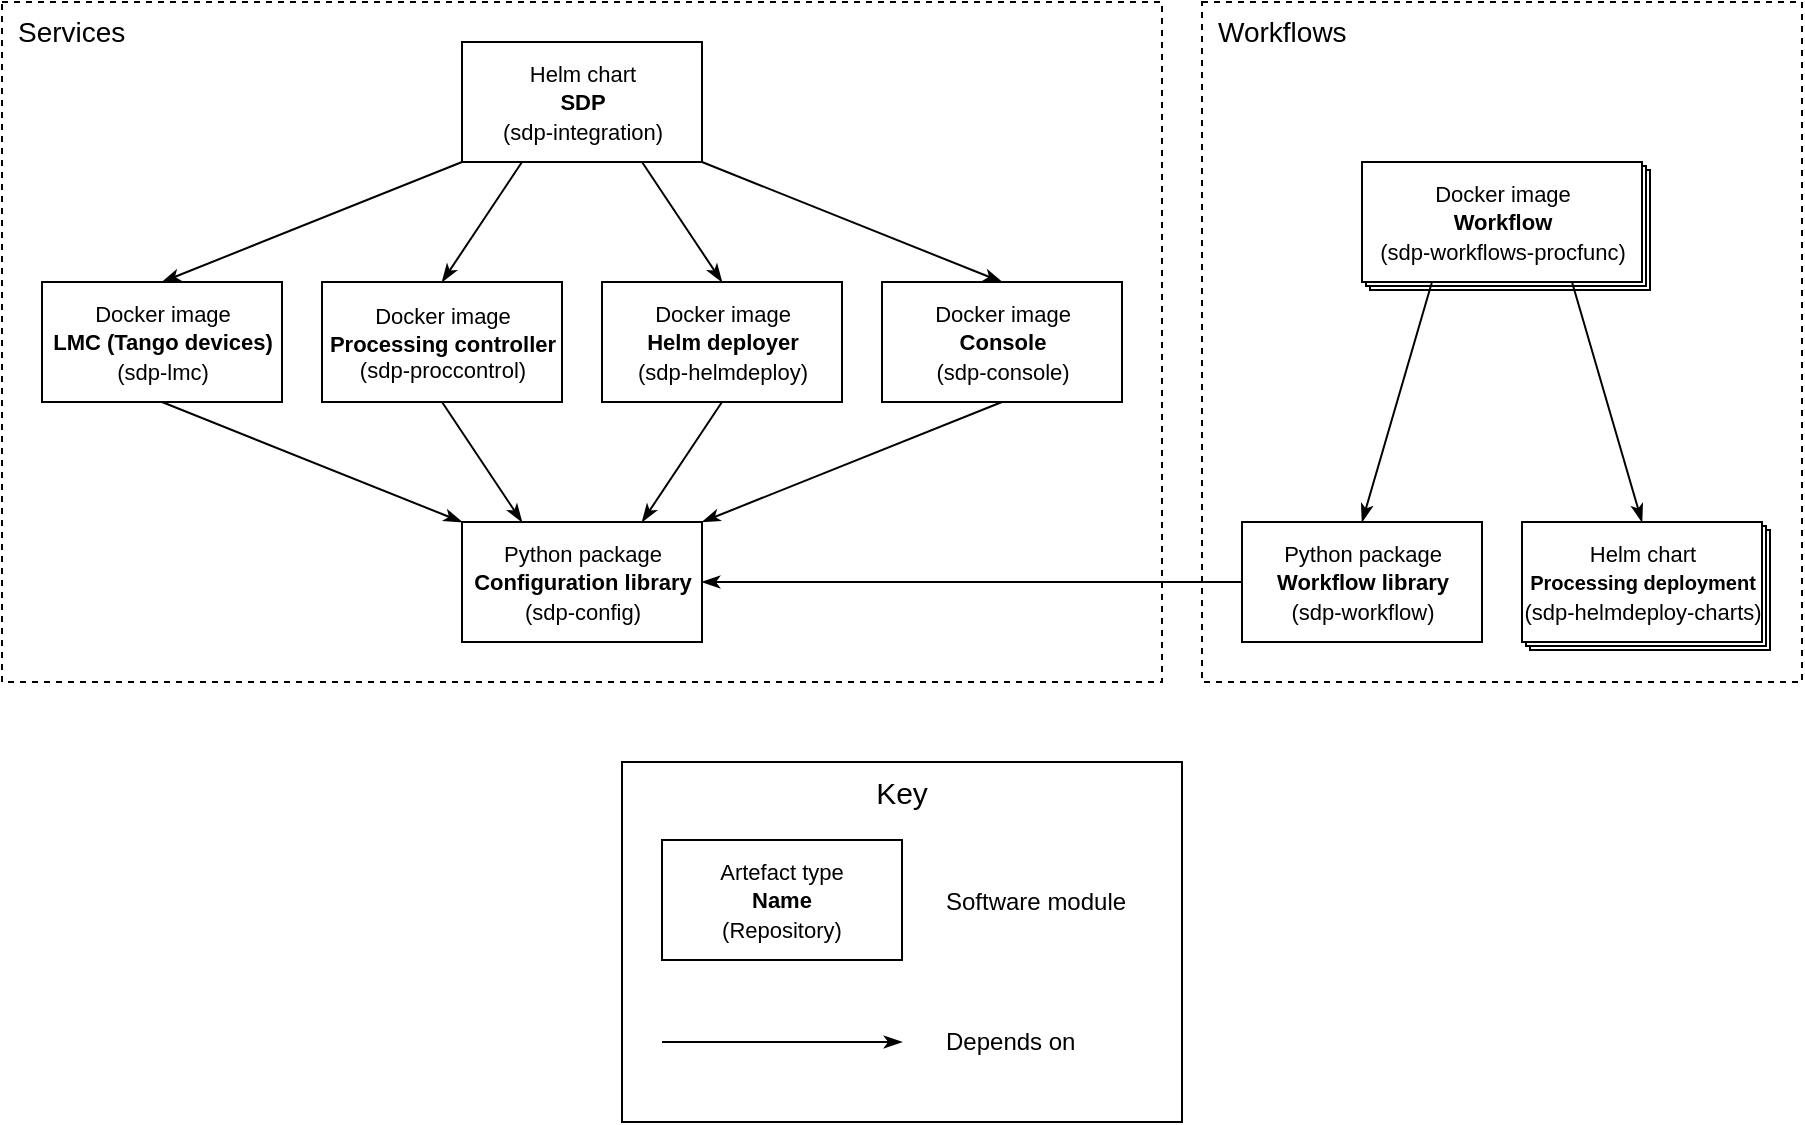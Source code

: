 <mxfile version="13.7.9" type="device"><diagram id="0soVSDGZOHy5bzJn1OKG" name="Page-1"><mxGraphModel dx="1106" dy="816" grid="1" gridSize="5" guides="1" tooltips="1" connect="1" arrows="1" fold="1" page="1" pageScale="1" pageWidth="827" pageHeight="1169" background="#ffffff" math="0" shadow="0"><root><mxCell id="0"/><mxCell id="1" parent="0"/><mxCell id="0rDq_jxXzMd3bECf0rty-3" value="&lt;font style=&quot;font-size: 14px&quot;&gt;Workflows&lt;/font&gt;" style="rounded=0;whiteSpace=wrap;html=1;fillColor=none;dashed=1;verticalAlign=top;align=left;spacingLeft=6;" parent="1" vertex="1"><mxGeometry x="640" y="40" width="300" height="340" as="geometry"/></mxCell><mxCell id="0rDq_jxXzMd3bECf0rty-9" value="" style="rounded=0;whiteSpace=wrap;html=1;align=left;" parent="1" vertex="1"><mxGeometry x="804" y="304" width="120" height="60" as="geometry"/></mxCell><mxCell id="0rDq_jxXzMd3bECf0rty-8" value="" style="rounded=0;whiteSpace=wrap;html=1;align=left;" parent="1" vertex="1"><mxGeometry x="802" y="302" width="120" height="60" as="geometry"/></mxCell><mxCell id="0rDq_jxXzMd3bECf0rty-7" value="" style="rounded=0;whiteSpace=wrap;html=1;align=left;" parent="1" vertex="1"><mxGeometry x="724" y="124" width="140" height="60" as="geometry"/></mxCell><mxCell id="0rDq_jxXzMd3bECf0rty-6" value="" style="rounded=0;whiteSpace=wrap;html=1;align=left;" parent="1" vertex="1"><mxGeometry x="722" y="122" width="140" height="60" as="geometry"/></mxCell><mxCell id="0rDq_jxXzMd3bECf0rty-2" value="&lt;font style=&quot;font-size: 14px&quot;&gt;Services&lt;/font&gt;" style="rounded=0;whiteSpace=wrap;html=1;fillColor=none;dashed=1;align=left;verticalAlign=top;spacingTop=0;spacingLeft=6;" parent="1" vertex="1"><mxGeometry x="40" y="40" width="580" height="340" as="geometry"/></mxCell><mxCell id="cnRFu6FCCyzFJsrp1q9s-10" style="edgeStyle=none;rounded=0;orthogonalLoop=1;jettySize=auto;html=1;exitX=0.5;exitY=1;exitDx=0;exitDy=0;entryX=1;entryY=0;entryDx=0;entryDy=0;endArrow=classicThin;endFill=1;" parent="1" source="cnRFu6FCCyzFJsrp1q9s-20" target="cnRFu6FCCyzFJsrp1q9s-18" edge="1"><mxGeometry relative="1" as="geometry"><mxPoint x="680" y="260" as="sourcePoint"/><mxPoint x="500" y="354" as="targetPoint"/></mxGeometry></mxCell><mxCell id="cnRFu6FCCyzFJsrp1q9s-9" style="edgeStyle=none;rounded=0;orthogonalLoop=1;jettySize=auto;html=1;exitX=0.5;exitY=1;exitDx=0;exitDy=0;entryX=0.75;entryY=0;entryDx=0;entryDy=0;endArrow=classicThin;endFill=1;" parent="1" source="cnRFu6FCCyzFJsrp1q9s-19" target="cnRFu6FCCyzFJsrp1q9s-18" edge="1"><mxGeometry relative="1" as="geometry"><mxPoint x="520" y="260" as="sourcePoint"/><mxPoint x="460" y="354" as="targetPoint"/></mxGeometry></mxCell><mxCell id="cnRFu6FCCyzFJsrp1q9s-7" style="rounded=0;orthogonalLoop=1;jettySize=auto;html=1;exitX=0.5;exitY=1;exitDx=0;exitDy=0;entryX=0.25;entryY=0;entryDx=0;entryDy=0;endArrow=classicThin;endFill=1;" parent="1" source="cnRFu6FCCyzFJsrp1q9s-17" target="cnRFu6FCCyzFJsrp1q9s-18" edge="1"><mxGeometry relative="1" as="geometry"><mxPoint x="360" y="260" as="sourcePoint"/><mxPoint x="420" y="354" as="targetPoint"/></mxGeometry></mxCell><mxCell id="cnRFu6FCCyzFJsrp1q9s-8" style="edgeStyle=none;rounded=0;orthogonalLoop=1;jettySize=auto;html=1;exitX=0.5;exitY=1;exitDx=0;exitDy=0;entryX=0;entryY=0;entryDx=0;entryDy=0;endArrow=classicThin;endFill=1;" parent="1" source="cnRFu6FCCyzFJsrp1q9s-16" target="cnRFu6FCCyzFJsrp1q9s-18" edge="1"><mxGeometry relative="1" as="geometry"><mxPoint x="200" y="260" as="sourcePoint"/><mxPoint x="380" y="354" as="targetPoint"/></mxGeometry></mxCell><mxCell id="cnRFu6FCCyzFJsrp1q9s-11" style="edgeStyle=none;rounded=0;orthogonalLoop=1;jettySize=auto;html=1;exitX=0;exitY=1;exitDx=0;exitDy=0;entryX=0.5;entryY=0;entryDx=0;entryDy=0;endArrow=classicThin;endFill=1;" parent="1" source="cnRFu6FCCyzFJsrp1q9s-15" target="cnRFu6FCCyzFJsrp1q9s-16" edge="1"><mxGeometry relative="1" as="geometry"><mxPoint x="380" y="100" as="sourcePoint"/><mxPoint x="260" y="194" as="targetPoint"/></mxGeometry></mxCell><mxCell id="cnRFu6FCCyzFJsrp1q9s-12" style="edgeStyle=none;rounded=0;orthogonalLoop=1;jettySize=auto;html=1;exitX=0.25;exitY=1;exitDx=0;exitDy=0;entryX=0.5;entryY=0;entryDx=0;entryDy=0;endArrow=classicThin;endFill=1;" parent="1" source="cnRFu6FCCyzFJsrp1q9s-15" target="cnRFu6FCCyzFJsrp1q9s-17" edge="1"><mxGeometry relative="1" as="geometry"><mxPoint x="410" y="100" as="sourcePoint"/><mxPoint x="340" y="140" as="targetPoint"/></mxGeometry></mxCell><mxCell id="cnRFu6FCCyzFJsrp1q9s-13" style="edgeStyle=none;rounded=0;orthogonalLoop=1;jettySize=auto;html=1;exitX=0.75;exitY=1;exitDx=0;exitDy=0;entryX=0.5;entryY=0;entryDx=0;entryDy=0;endArrow=classicThin;endFill=1;" parent="1" source="cnRFu6FCCyzFJsrp1q9s-15" target="cnRFu6FCCyzFJsrp1q9s-19" edge="1"><mxGeometry relative="1" as="geometry"><mxPoint x="620" y="80" as="sourcePoint"/><mxPoint x="650" y="174" as="targetPoint"/></mxGeometry></mxCell><mxCell id="cnRFu6FCCyzFJsrp1q9s-14" style="edgeStyle=none;rounded=0;orthogonalLoop=1;jettySize=auto;html=1;exitX=1;exitY=1;exitDx=0;exitDy=0;entryX=0.5;entryY=0;entryDx=0;entryDy=0;endArrow=classicThin;endFill=1;" parent="1" source="cnRFu6FCCyzFJsrp1q9s-15" target="cnRFu6FCCyzFJsrp1q9s-20" edge="1"><mxGeometry relative="1" as="geometry"><mxPoint x="650" y="40" as="sourcePoint"/><mxPoint x="770" y="134" as="targetPoint"/></mxGeometry></mxCell><mxCell id="cnRFu6FCCyzFJsrp1q9s-15" value="&lt;font style=&quot;font-size: 11px&quot;&gt;Helm chart&lt;br&gt;&lt;b&gt;SDP&lt;/b&gt;&lt;br&gt;(sdp-integration)&lt;/font&gt;" style="html=1;" parent="1" vertex="1"><mxGeometry x="270" y="60" width="120" height="60" as="geometry"/></mxCell><mxCell id="cnRFu6FCCyzFJsrp1q9s-16" value="&lt;font style=&quot;font-size: 11px&quot;&gt;Docker image&lt;br&gt;&lt;/font&gt;&lt;b style=&quot;font-size: 11px&quot;&gt;LMC (Tango devices)&lt;br&gt;&lt;/b&gt;&lt;font style=&quot;font-size: 11px&quot;&gt;(sdp-lmc)&lt;/font&gt;" style="html=1;" parent="1" vertex="1"><mxGeometry x="60" y="180" width="120" height="60" as="geometry"/></mxCell><mxCell id="cnRFu6FCCyzFJsrp1q9s-17" value="&lt;font style=&quot;font-size: 11px&quot;&gt;Docker image&lt;br&gt;&lt;/font&gt;&lt;div style=&quot;font-size: 11px&quot;&gt;&lt;font style=&quot;font-size: 11px&quot;&gt;&lt;b&gt;Processing controller&lt;/b&gt;&lt;/font&gt;&lt;/div&gt;&lt;div style=&quot;font-size: 11px&quot;&gt;&lt;font style=&quot;font-size: 11px&quot;&gt;(sdp-proccontrol)&lt;/font&gt;&lt;br&gt;&lt;/div&gt;" style="html=1;" parent="1" vertex="1"><mxGeometry x="200" y="180" width="120" height="60" as="geometry"/></mxCell><mxCell id="cnRFu6FCCyzFJsrp1q9s-18" value="&lt;font style=&quot;font-size: 11px&quot;&gt;Python package&lt;br&gt;&lt;/font&gt;&lt;b&gt;&lt;font style=&quot;font-size: 11px&quot;&gt;Configuration library&lt;/font&gt;&lt;/b&gt;&lt;br&gt;&lt;font style=&quot;font-size: 11px&quot;&gt;(sdp-config)&lt;/font&gt;" style="html=1;" parent="1" vertex="1"><mxGeometry x="270" y="300" width="120" height="60" as="geometry"/></mxCell><mxCell id="cnRFu6FCCyzFJsrp1q9s-19" value="&lt;font style=&quot;font-size: 11px&quot;&gt;Docker image&lt;br&gt;&lt;b&gt;Helm deployer&lt;/b&gt;&lt;br&gt;(sdp-helmdeploy)&lt;/font&gt;" style="html=1;" parent="1" vertex="1"><mxGeometry x="340" y="180" width="120" height="60" as="geometry"/></mxCell><mxCell id="cnRFu6FCCyzFJsrp1q9s-20" value="&lt;span style=&quot;font-size: 11px&quot;&gt;Docker image&lt;br&gt;&lt;b&gt;Console&lt;/b&gt;&lt;br&gt;(sdp-console)&lt;br&gt;&lt;/span&gt;" style="html=1;" parent="1" vertex="1"><mxGeometry x="480" y="180" width="120" height="60" as="geometry"/></mxCell><mxCell id="cnRFu6FCCyzFJsrp1q9s-22" style="edgeStyle=none;rounded=0;orthogonalLoop=1;jettySize=auto;html=1;exitX=0;exitY=0.5;exitDx=0;exitDy=0;entryX=1;entryY=0.5;entryDx=0;entryDy=0;endArrow=classicThin;endFill=1;" parent="1" source="cnRFu6FCCyzFJsrp1q9s-21" target="cnRFu6FCCyzFJsrp1q9s-18" edge="1"><mxGeometry relative="1" as="geometry"/></mxCell><mxCell id="cnRFu6FCCyzFJsrp1q9s-21" value="&lt;font style=&quot;font-size: 11px&quot;&gt;Python package&lt;br&gt;&lt;b&gt;Workflow library&lt;br&gt;&lt;/b&gt;(sdp-workflow)&lt;/font&gt;" style="html=1;" parent="1" vertex="1"><mxGeometry x="660" y="300" width="120" height="60" as="geometry"/></mxCell><mxCell id="cnRFu6FCCyzFJsrp1q9s-25" style="rounded=0;orthogonalLoop=1;jettySize=auto;html=1;exitX=0.25;exitY=1;exitDx=0;exitDy=0;entryX=0.5;entryY=0;entryDx=0;entryDy=0;endArrow=classicThin;endFill=1;" parent="1" source="cnRFu6FCCyzFJsrp1q9s-23" target="cnRFu6FCCyzFJsrp1q9s-21" edge="1"><mxGeometry relative="1" as="geometry"/></mxCell><mxCell id="0rDq_jxXzMd3bECf0rty-5" style="rounded=0;orthogonalLoop=1;jettySize=auto;html=1;exitX=0.75;exitY=1;exitDx=0;exitDy=0;entryX=0.5;entryY=0;entryDx=0;entryDy=0;endArrow=classicThin;endFill=1;" parent="1" source="cnRFu6FCCyzFJsrp1q9s-23" target="0rDq_jxXzMd3bECf0rty-1" edge="1"><mxGeometry relative="1" as="geometry"/></mxCell><mxCell id="cnRFu6FCCyzFJsrp1q9s-23" value="&lt;font style=&quot;font-size: 11px&quot;&gt;Docker image&lt;br&gt;&lt;b&gt;Workflow&lt;/b&gt;&lt;br&gt;&lt;font style=&quot;font-size: 11px&quot;&gt;&lt;font style=&quot;font-size: 11px&quot;&gt;(&lt;/font&gt;&lt;font style=&quot;font-size: 11px&quot;&gt;sdp-workflows-procfunc)&lt;/font&gt;&lt;/font&gt;&lt;/font&gt;" style="html=1;" parent="1" vertex="1"><mxGeometry x="720" y="120" width="140" height="60" as="geometry"/></mxCell><mxCell id="0rDq_jxXzMd3bECf0rty-1" value="&lt;font style=&quot;font-size: 11px&quot;&gt;Helm chart&lt;br&gt;&lt;/font&gt;&lt;font style=&quot;font-size: 10px&quot;&gt;&lt;b&gt;Processing deployment&lt;br&gt;&lt;/b&gt;&lt;/font&gt;&lt;font style=&quot;font-size: 11px&quot;&gt;(sdp-helmdeploy-charts)&lt;/font&gt;" style="html=1;" parent="1" vertex="1"><mxGeometry x="800" y="300" width="120" height="60" as="geometry"/></mxCell><mxCell id="OVFgTefHSH80X38YeldG-3" value="" style="group" parent="1" vertex="1" connectable="0"><mxGeometry x="350" y="420" width="280" height="180" as="geometry"/></mxCell><mxCell id="OVFgTefHSH80X38YeldG-1" value="&lt;font style=&quot;font-size: 15px&quot;&gt;Key&lt;/font&gt;" style="rounded=0;whiteSpace=wrap;html=1;fontSize=13;verticalAlign=top;" parent="OVFgTefHSH80X38YeldG-3" vertex="1"><mxGeometry width="280" height="180" as="geometry"/></mxCell><mxCell id="qj1a1lxOxzZnLVWNbXNi-1" value="&lt;font style=&quot;font-size: 11px&quot;&gt;Artefact type&lt;br&gt;&lt;b&gt;Name&lt;/b&gt;&lt;br&gt;(Repository)&lt;/font&gt;" style="rounded=0;whiteSpace=wrap;html=1;" parent="OVFgTefHSH80X38YeldG-3" vertex="1"><mxGeometry x="20" y="39" width="120" height="60" as="geometry"/></mxCell><mxCell id="qj1a1lxOxzZnLVWNbXNi-3" value="Software module" style="text;html=1;align=left;verticalAlign=middle;resizable=0;points=[];autosize=1;" parent="OVFgTefHSH80X38YeldG-3" vertex="1"><mxGeometry x="160" y="60" width="105" height="20" as="geometry"/></mxCell><mxCell id="qj1a1lxOxzZnLVWNbXNi-5" value="" style="endArrow=classicThin;html=1;endFill=1;" parent="OVFgTefHSH80X38YeldG-3" edge="1"><mxGeometry width="50" height="50" relative="1" as="geometry"><mxPoint x="20" y="140" as="sourcePoint"/><mxPoint x="140" y="140" as="targetPoint"/></mxGeometry></mxCell><mxCell id="qj1a1lxOxzZnLVWNbXNi-6" value="Depends on" style="text;html=1;align=left;verticalAlign=middle;resizable=0;points=[];autosize=1;" parent="OVFgTefHSH80X38YeldG-3" vertex="1"><mxGeometry x="160" y="130" width="80" height="20" as="geometry"/></mxCell></root></mxGraphModel></diagram></mxfile>